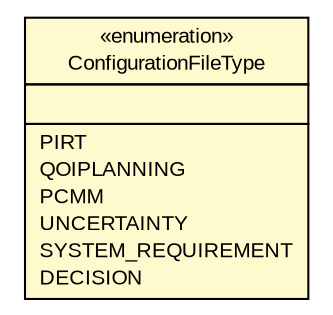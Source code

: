 #!/usr/local/bin/dot
#
# Class diagram 
# Generated by UMLGraph version R5_6-24-gf6e263 (http://www.umlgraph.org/)
#

digraph G {
	edge [fontname="arial",fontsize=10,labelfontname="arial",labelfontsize=10];
	node [fontname="arial",fontsize=10,shape=plaintext];
	nodesep=0.25;
	ranksep=0.5;
	// gov.sandia.cf.application.configuration.ConfigurationFileType
	c65047 [label=<<table title="gov.sandia.cf.application.configuration.ConfigurationFileType" border="0" cellborder="1" cellspacing="0" cellpadding="2" port="p" bgcolor="lemonChiffon" href="./ConfigurationFileType.html">
		<tr><td><table border="0" cellspacing="0" cellpadding="1">
<tr><td align="center" balign="center"> &#171;enumeration&#187; </td></tr>
<tr><td align="center" balign="center"> ConfigurationFileType </td></tr>
		</table></td></tr>
		<tr><td><table border="0" cellspacing="0" cellpadding="1">
<tr><td align="left" balign="left">  </td></tr>
		</table></td></tr>
		<tr><td><table border="0" cellspacing="0" cellpadding="1">
<tr><td align="left" balign="left"> PIRT </td></tr>
<tr><td align="left" balign="left"> QOIPLANNING </td></tr>
<tr><td align="left" balign="left"> PCMM </td></tr>
<tr><td align="left" balign="left"> UNCERTAINTY </td></tr>
<tr><td align="left" balign="left"> SYSTEM_REQUIREMENT </td></tr>
<tr><td align="left" balign="left"> DECISION </td></tr>
		</table></td></tr>
		</table>>, URL="./ConfigurationFileType.html", fontname="arial", fontcolor="black", fontsize=10.0];
}

